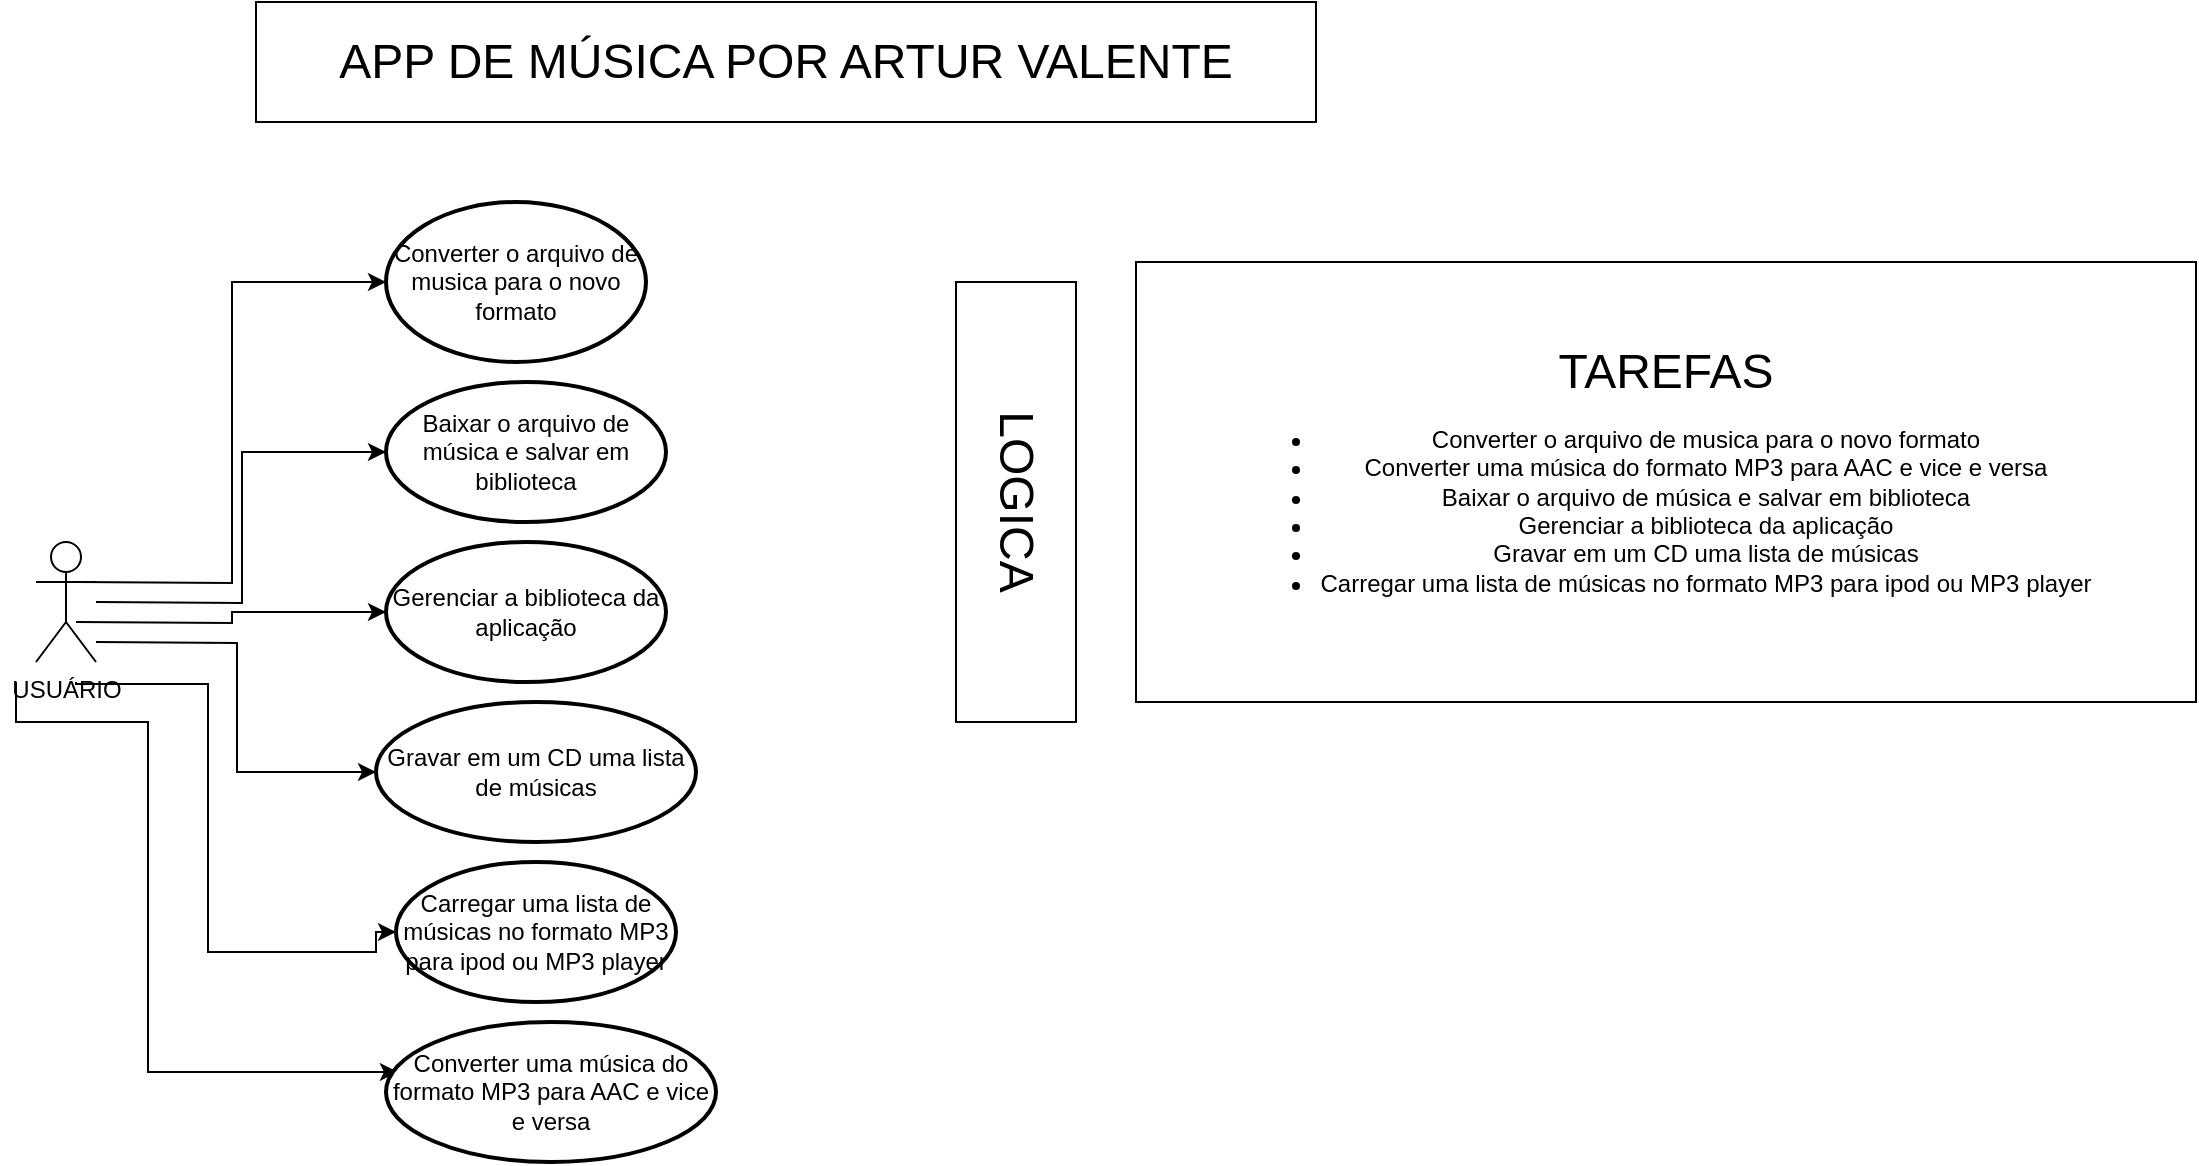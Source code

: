 <mxfile version="24.7.8">
  <diagram name="Página-1" id="AWzPYnOHjzFOyUzCL4Jn">
    <mxGraphModel dx="880" dy="1637" grid="1" gridSize="10" guides="1" tooltips="1" connect="1" arrows="1" fold="1" page="1" pageScale="1" pageWidth="827" pageHeight="1169" math="0" shadow="0">
      <root>
        <mxCell id="0" />
        <mxCell id="1" parent="0" />
        <mxCell id="jSIatLXLyQmO8l8hsQH5-2" value="Converter o arquivo de musica para o novo formato" style="strokeWidth=2;html=1;shape=mxgraph.flowchart.start_1;whiteSpace=wrap;" parent="1" vertex="1">
          <mxGeometry x="425" y="-40" width="130" height="80" as="geometry" />
        </mxCell>
        <mxCell id="jSIatLXLyQmO8l8hsQH5-3" style="edgeStyle=orthogonalEdgeStyle;rounded=0;orthogonalLoop=1;jettySize=auto;html=1;entryX=0;entryY=0.5;entryDx=0;entryDy=0;entryPerimeter=0;" parent="1" target="jSIatLXLyQmO8l8hsQH5-2" edge="1">
          <mxGeometry relative="1" as="geometry">
            <mxPoint x="270" y="150" as="sourcePoint" />
          </mxGeometry>
        </mxCell>
        <mxCell id="jSIatLXLyQmO8l8hsQH5-4" value="Baixar o arquivo de música e salvar em biblioteca" style="strokeWidth=2;html=1;shape=mxgraph.flowchart.start_1;whiteSpace=wrap;" parent="1" vertex="1">
          <mxGeometry x="425" y="50" width="140" height="70" as="geometry" />
        </mxCell>
        <mxCell id="jSIatLXLyQmO8l8hsQH5-5" style="edgeStyle=orthogonalEdgeStyle;rounded=0;orthogonalLoop=1;jettySize=auto;html=1;entryX=0;entryY=0.5;entryDx=0;entryDy=0;entryPerimeter=0;" parent="1" target="jSIatLXLyQmO8l8hsQH5-4" edge="1">
          <mxGeometry relative="1" as="geometry">
            <mxPoint x="280" y="160" as="sourcePoint" />
            <mxPoint x="435" y="10" as="targetPoint" />
          </mxGeometry>
        </mxCell>
        <mxCell id="jSIatLXLyQmO8l8hsQH5-6" style="edgeStyle=orthogonalEdgeStyle;rounded=0;orthogonalLoop=1;jettySize=auto;html=1;entryX=0;entryY=0.5;entryDx=0;entryDy=0;entryPerimeter=0;" parent="1" target="jSIatLXLyQmO8l8hsQH5-7" edge="1">
          <mxGeometry relative="1" as="geometry">
            <mxPoint x="270" y="170" as="sourcePoint" />
            <mxPoint x="415" y="95" as="targetPoint" />
          </mxGeometry>
        </mxCell>
        <mxCell id="jSIatLXLyQmO8l8hsQH5-7" value="Gerenciar a biblioteca da aplicação" style="strokeWidth=2;html=1;shape=mxgraph.flowchart.start_1;whiteSpace=wrap;" parent="1" vertex="1">
          <mxGeometry x="425" y="130" width="140" height="70" as="geometry" />
        </mxCell>
        <mxCell id="jSIatLXLyQmO8l8hsQH5-8" style="edgeStyle=orthogonalEdgeStyle;rounded=0;orthogonalLoop=1;jettySize=auto;html=1;entryX=0;entryY=0.5;entryDx=0;entryDy=0;entryPerimeter=0;" parent="1" target="jSIatLXLyQmO8l8hsQH5-9" edge="1">
          <mxGeometry relative="1" as="geometry">
            <mxPoint x="280" y="180" as="sourcePoint" />
            <mxPoint x="435" y="175" as="targetPoint" />
          </mxGeometry>
        </mxCell>
        <mxCell id="jSIatLXLyQmO8l8hsQH5-9" value="Gravar em um CD uma lista de músicas" style="strokeWidth=2;html=1;shape=mxgraph.flowchart.start_1;whiteSpace=wrap;" parent="1" vertex="1">
          <mxGeometry x="420" y="210" width="160" height="70" as="geometry" />
        </mxCell>
        <mxCell id="jSIatLXLyQmO8l8hsQH5-10" value="Carregar uma lista de músicas no formato MP3 para ipod ou MP3 player" style="strokeWidth=2;html=1;shape=mxgraph.flowchart.start_1;whiteSpace=wrap;" parent="1" vertex="1">
          <mxGeometry x="430" y="290" width="140" height="70" as="geometry" />
        </mxCell>
        <mxCell id="jSIatLXLyQmO8l8hsQH5-11" style="edgeStyle=orthogonalEdgeStyle;rounded=0;orthogonalLoop=1;jettySize=auto;html=1;entryX=0;entryY=0.5;entryDx=0;entryDy=0;entryPerimeter=0;" parent="1" target="jSIatLXLyQmO8l8hsQH5-10" edge="1">
          <mxGeometry relative="1" as="geometry">
            <mxPoint x="270" y="200" as="sourcePoint" />
            <mxPoint x="400" y="335" as="targetPoint" />
            <Array as="points">
              <mxPoint x="270" y="201" />
              <mxPoint x="336" y="201" />
              <mxPoint x="336" y="335" />
              <mxPoint x="420" y="335" />
            </Array>
          </mxGeometry>
        </mxCell>
        <mxCell id="jSIatLXLyQmO8l8hsQH5-12" style="edgeStyle=orthogonalEdgeStyle;rounded=0;orthogonalLoop=1;jettySize=auto;html=1;entryX=0.036;entryY=0.357;entryDx=0;entryDy=0;entryPerimeter=0;" parent="1" target="jSIatLXLyQmO8l8hsQH5-13" edge="1">
          <mxGeometry relative="1" as="geometry">
            <mxPoint x="240" y="200" as="sourcePoint" />
            <mxPoint x="385" y="395" as="targetPoint" />
            <Array as="points">
              <mxPoint x="240" y="220" />
              <mxPoint x="306" y="220" />
              <mxPoint x="306" y="395" />
            </Array>
          </mxGeometry>
        </mxCell>
        <mxCell id="jSIatLXLyQmO8l8hsQH5-13" value="Converter uma música do formato MP3 para AAC e vice e versa" style="strokeWidth=2;html=1;shape=mxgraph.flowchart.start_1;whiteSpace=wrap;" parent="1" vertex="1">
          <mxGeometry x="425" y="370" width="165" height="70" as="geometry" />
        </mxCell>
        <mxCell id="SgAlcb9-iYLpZzBWXVm6-2" value="USUÁRIO" style="shape=umlActor;verticalLabelPosition=bottom;verticalAlign=top;html=1;" vertex="1" parent="1">
          <mxGeometry x="250" y="130" width="30" height="60" as="geometry" />
        </mxCell>
        <mxCell id="SgAlcb9-iYLpZzBWXVm6-20" value="&lt;font style=&quot;font-size: 24px;&quot;&gt;APP DE MÚSICA POR ARTUR VALENTE&lt;/font&gt;" style="rounded=0;whiteSpace=wrap;html=1;" vertex="1" parent="1">
          <mxGeometry x="360" y="-140" width="530" height="60" as="geometry" />
        </mxCell>
        <mxCell id="SgAlcb9-iYLpZzBWXVm6-22" value="&lt;div style=&quot;&quot;&gt;&lt;span style=&quot;font-size: 24px;&quot;&gt;TAREFAS&lt;/span&gt;&lt;/div&gt;&lt;div style=&quot;&quot;&gt;&lt;ul&gt;&lt;li&gt;Converter o arquivo de musica para o novo formato&lt;/li&gt;&lt;li&gt;Converter uma música do formato MP3 para AAC e vice e versa&lt;/li&gt;&lt;li&gt;Baixar o arquivo de música e salvar em biblioteca&lt;/li&gt;&lt;li&gt;Gerenciar a biblioteca da aplicação&lt;/li&gt;&lt;li&gt;Gravar em um CD uma lista de músicas&lt;/li&gt;&lt;li&gt;Carregar uma lista de músicas no formato MP3 para ipod ou MP3 player&lt;/li&gt;&lt;/ul&gt;&lt;/div&gt;" style="rounded=0;whiteSpace=wrap;html=1;" vertex="1" parent="1">
          <mxGeometry x="800" y="-10" width="530" height="220" as="geometry" />
        </mxCell>
        <mxCell id="SgAlcb9-iYLpZzBWXVm6-23" value="&lt;span style=&quot;font-size: 24px;&quot;&gt;LOGICA&lt;/span&gt;" style="rounded=0;whiteSpace=wrap;html=1;rotation=90;" vertex="1" parent="1">
          <mxGeometry x="630" y="80" width="220" height="60" as="geometry" />
        </mxCell>
      </root>
    </mxGraphModel>
  </diagram>
</mxfile>
